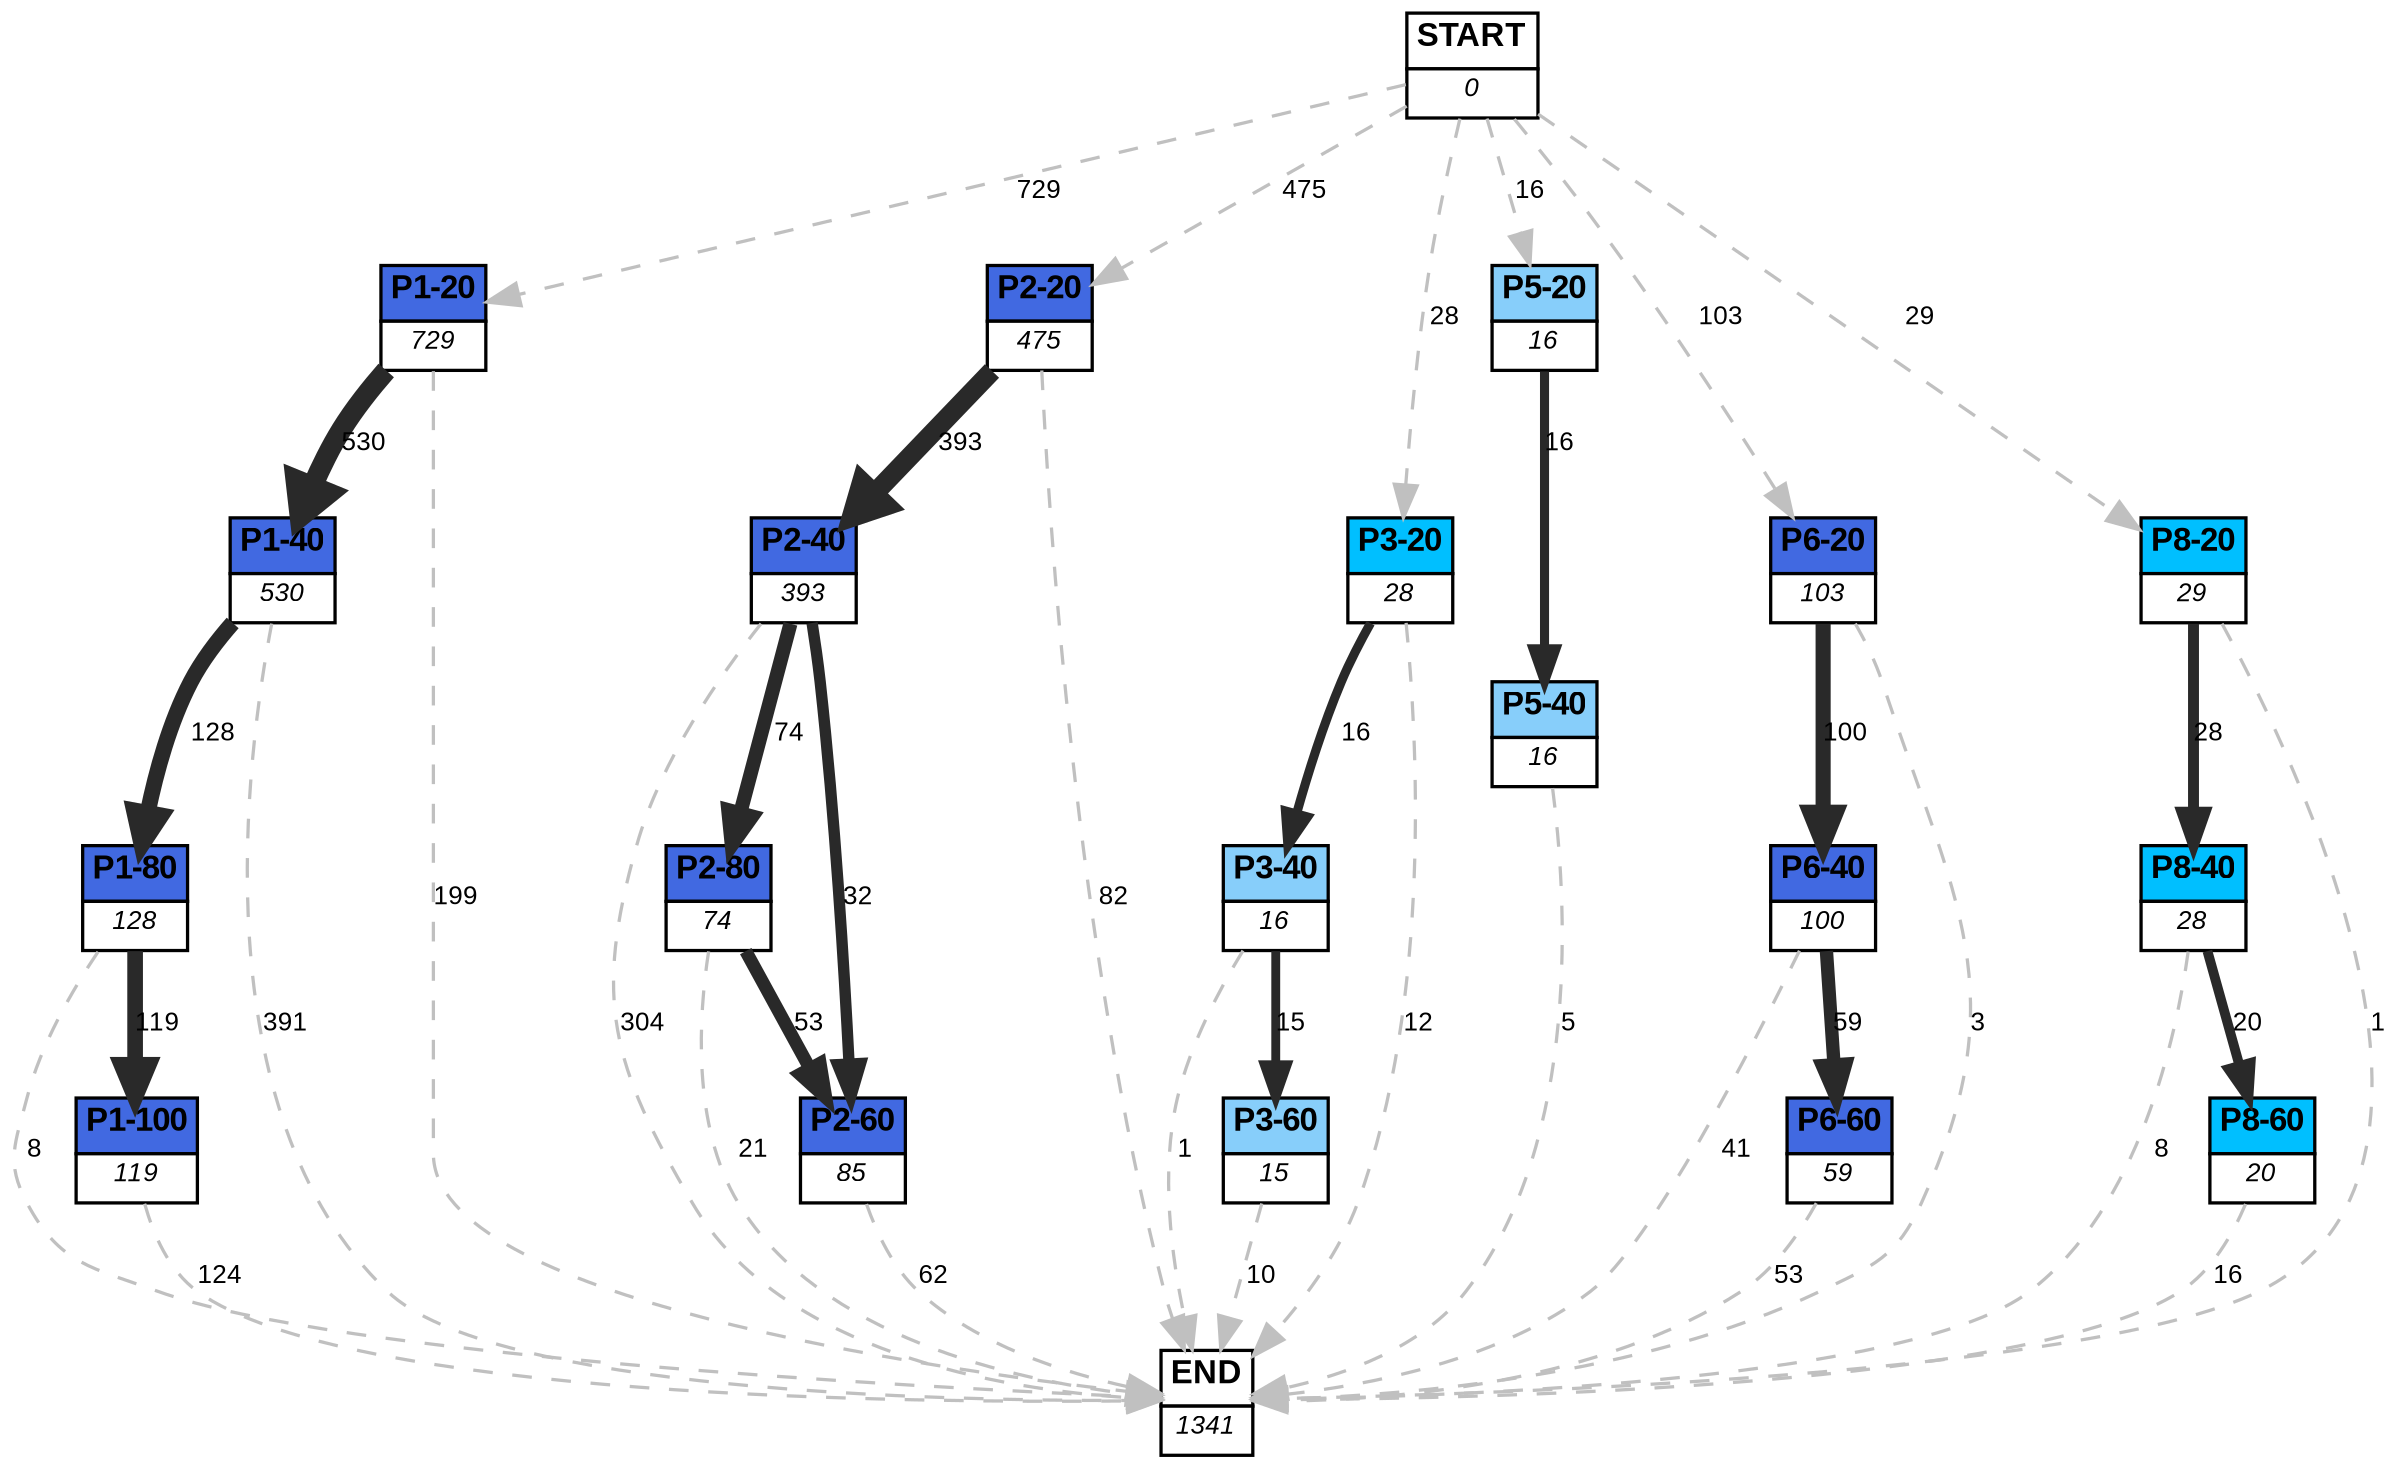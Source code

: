 digraph graphname {
	dpi = 150
	size="16,11!";
	margin = 0;
"P1-20" [shape=plain, label=<<table border="0" cellborder="1" cellspacing="0"><tr><td bgcolor="royalblue"><FONT face="Arial" POINT-SIZE="10"><b>P1-20</b></FONT></td></tr><tr><td bgcolor="white"><FONT face="Arial" POINT-SIZE="8"><i>729</i></FONT></td></tr></table>>]
"P1-40" [shape=plain, label=<<table border="0" cellborder="1" cellspacing="0"><tr><td bgcolor="royalblue"><FONT face="Arial" POINT-SIZE="10"><b>P1-40</b></FONT></td></tr><tr><td bgcolor="white"><FONT face="Arial" POINT-SIZE="8"><i>530</i></FONT></td></tr></table>>]
"P1-80" [shape=plain, label=<<table border="0" cellborder="1" cellspacing="0"><tr><td bgcolor="royalblue"><FONT face="Arial" POINT-SIZE="10"><b>P1-80</b></FONT></td></tr><tr><td bgcolor="white"><FONT face="Arial" POINT-SIZE="8"><i>128</i></FONT></td></tr></table>>]
"P1-100" [shape=plain, label=<<table border="0" cellborder="1" cellspacing="0"><tr><td bgcolor="royalblue"><FONT face="Arial" POINT-SIZE="10"><b>P1-100</b></FONT></td></tr><tr><td bgcolor="white"><FONT face="Arial" POINT-SIZE="8"><i>119</i></FONT></td></tr></table>>]
"P2-20" [shape=plain, label=<<table border="0" cellborder="1" cellspacing="0"><tr><td bgcolor="royalblue"><FONT face="Arial" POINT-SIZE="10"><b>P2-20</b></FONT></td></tr><tr><td bgcolor="white"><FONT face="Arial" POINT-SIZE="8"><i>475</i></FONT></td></tr></table>>]
"P2-40" [shape=plain, label=<<table border="0" cellborder="1" cellspacing="0"><tr><td bgcolor="royalblue"><FONT face="Arial" POINT-SIZE="10"><b>P2-40</b></FONT></td></tr><tr><td bgcolor="white"><FONT face="Arial" POINT-SIZE="8"><i>393</i></FONT></td></tr></table>>]
"P2-80" [shape=plain, label=<<table border="0" cellborder="1" cellspacing="0"><tr><td bgcolor="royalblue"><FONT face="Arial" POINT-SIZE="10"><b>P2-80</b></FONT></td></tr><tr><td bgcolor="white"><FONT face="Arial" POINT-SIZE="8"><i>74</i></FONT></td></tr></table>>]
"P2-60" [shape=plain, label=<<table border="0" cellborder="1" cellspacing="0"><tr><td bgcolor="royalblue"><FONT face="Arial" POINT-SIZE="10"><b>P2-60</b></FONT></td></tr><tr><td bgcolor="white"><FONT face="Arial" POINT-SIZE="8"><i>85</i></FONT></td></tr></table>>]
"P3-20" [shape=plain, label=<<table border="0" cellborder="1" cellspacing="0"><tr><td bgcolor="deepskyblue"><FONT face="Arial" POINT-SIZE="10"><b>P3-20</b></FONT></td></tr><tr><td bgcolor="white"><FONT face="Arial" POINT-SIZE="8"><i>28</i></FONT></td></tr></table>>]
"P3-40" [shape=plain, label=<<table border="0" cellborder="1" cellspacing="0"><tr><td bgcolor="lightskyblue"><FONT face="Arial" POINT-SIZE="10"><b>P3-40</b></FONT></td></tr><tr><td bgcolor="white"><FONT face="Arial" POINT-SIZE="8"><i>16</i></FONT></td></tr></table>>]
"P3-60" [shape=plain, label=<<table border="0" cellborder="1" cellspacing="0"><tr><td bgcolor="lightskyblue"><FONT face="Arial" POINT-SIZE="10"><b>P3-60</b></FONT></td></tr><tr><td bgcolor="white"><FONT face="Arial" POINT-SIZE="8"><i>15</i></FONT></td></tr></table>>]
"P5-20" [shape=plain, label=<<table border="0" cellborder="1" cellspacing="0"><tr><td bgcolor="lightskyblue"><FONT face="Arial" POINT-SIZE="10"><b>P5-20</b></FONT></td></tr><tr><td bgcolor="white"><FONT face="Arial" POINT-SIZE="8"><i>16</i></FONT></td></tr></table>>]
"P5-40" [shape=plain, label=<<table border="0" cellborder="1" cellspacing="0"><tr><td bgcolor="lightskyblue"><FONT face="Arial" POINT-SIZE="10"><b>P5-40</b></FONT></td></tr><tr><td bgcolor="white"><FONT face="Arial" POINT-SIZE="8"><i>16</i></FONT></td></tr></table>>]
"P6-20" [shape=plain, label=<<table border="0" cellborder="1" cellspacing="0"><tr><td bgcolor="royalblue"><FONT face="Arial" POINT-SIZE="10"><b>P6-20</b></FONT></td></tr><tr><td bgcolor="white"><FONT face="Arial" POINT-SIZE="8"><i>103</i></FONT></td></tr></table>>]
"P6-40" [shape=plain, label=<<table border="0" cellborder="1" cellspacing="0"><tr><td bgcolor="royalblue"><FONT face="Arial" POINT-SIZE="10"><b>P6-40</b></FONT></td></tr><tr><td bgcolor="white"><FONT face="Arial" POINT-SIZE="8"><i>100</i></FONT></td></tr></table>>]
"P6-60" [shape=plain, label=<<table border="0" cellborder="1" cellspacing="0"><tr><td bgcolor="royalblue"><FONT face="Arial" POINT-SIZE="10"><b>P6-60</b></FONT></td></tr><tr><td bgcolor="white"><FONT face="Arial" POINT-SIZE="8"><i>59</i></FONT></td></tr></table>>]
"P8-20" [shape=plain, label=<<table border="0" cellborder="1" cellspacing="0"><tr><td bgcolor="deepskyblue"><FONT face="Arial" POINT-SIZE="10"><b>P8-20</b></FONT></td></tr><tr><td bgcolor="white"><FONT face="Arial" POINT-SIZE="8"><i>29</i></FONT></td></tr></table>>]
"P8-40" [shape=plain, label=<<table border="0" cellborder="1" cellspacing="0"><tr><td bgcolor="deepskyblue"><FONT face="Arial" POINT-SIZE="10"><b>P8-40</b></FONT></td></tr><tr><td bgcolor="white"><FONT face="Arial" POINT-SIZE="8"><i>28</i></FONT></td></tr></table>>]
"P8-60" [shape=plain, label=<<table border="0" cellborder="1" cellspacing="0"><tr><td bgcolor="deepskyblue"><FONT face="Arial" POINT-SIZE="10"><b>P8-60</b></FONT></td></tr><tr><td bgcolor="white"><FONT face="Arial" POINT-SIZE="8"><i>20</i></FONT></td></tr></table>>]
"START" [shape=plain, label=<<table border="0" cellborder="1" cellspacing="0"><tr><td bgcolor="white"><FONT face="Arial" POINT-SIZE="10"><b>START</b></FONT></td></tr><tr><td bgcolor="white"><FONT face="Arial" POINT-SIZE="8"><i>0</i></FONT></td></tr></table>>]
"END" [shape=plain, label=<<table border="0" cellborder="1" cellspacing="0"><tr><td bgcolor="white"><FONT face="Arial" POINT-SIZE="10"><b>END</b></FONT></td></tr><tr><td bgcolor="white"><FONT face="Arial" POINT-SIZE="8"><i>1341</i></FONT></td></tr></table>>]
"P1-20" -> "P1-40" [ color=grey16 penwidth = "6.272877006546167"label ="530" labelfloat=false fontname="Arial" fontsize=8]
"P1-20" -> "END" [ style = dashed color=grey label ="199" labelfloat=false fontname="Arial" fontsize=8]
"P1-40" -> "P1-80" [ color=grey16 penwidth = "4.852030263919617"label ="128" labelfloat=false fontname="Arial" fontsize=8]
"P1-40" -> "END" [ style = dashed color=grey label ="391" labelfloat=false fontname="Arial" fontsize=8]
"P1-80" -> "P1-100" [ color=grey16 penwidth = "4.77912349311153"label ="119" labelfloat=false fontname="Arial" fontsize=8]
"P1-80" -> "END" [ style = dashed color=grey label ="8" labelfloat=false fontname="Arial" fontsize=8]
"P1-100" -> "END" [ style = dashed color=grey label ="124" labelfloat=false fontname="Arial" fontsize=8]
"P2-20" -> "P2-40" [ color=grey16 penwidth = "5.973809611869261"label ="393" labelfloat=false fontname="Arial" fontsize=8]
"P2-20" -> "END" [ style = dashed color=grey label ="82" labelfloat=false fontname="Arial" fontsize=8]
"P2-40" -> "P2-80" [ color=grey16 penwidth = "4.30406509320417"label ="74" labelfloat=false fontname="Arial" fontsize=8]
"P2-40" -> "P2-60" [ color=grey16 penwidth = "3.4657359027997265"label ="32" labelfloat=false fontname="Arial" fontsize=8]
"P2-40" -> "END" [ style = dashed color=grey label ="304" labelfloat=false fontname="Arial" fontsize=8]
"P2-80" -> "P2-60" [ color=grey16 penwidth = "3.970291913552122"label ="53" labelfloat=false fontname="Arial" fontsize=8]
"P2-80" -> "END" [ style = dashed color=grey label ="21" labelfloat=false fontname="Arial" fontsize=8]
"P2-60" -> "END" [ style = dashed color=grey label ="62" labelfloat=false fontname="Arial" fontsize=8]
"P3-20" -> "P3-40" [ color=grey16 penwidth = "2.772588722239781"label ="16" labelfloat=false fontname="Arial" fontsize=8]
"P3-20" -> "END" [ style = dashed color=grey label ="12" labelfloat=false fontname="Arial" fontsize=8]
"P3-40" -> "P3-60" [ color=grey16 penwidth = "2.70805020110221"label ="15" labelfloat=false fontname="Arial" fontsize=8]
"P3-40" -> "END" [ style = dashed color=grey label ="1" labelfloat=false fontname="Arial" fontsize=8]
"P3-60" -> "END" [ style = dashed color=grey label ="10" labelfloat=false fontname="Arial" fontsize=8]
"P5-20" -> "P5-40" [ color=grey16 penwidth = "2.772588722239781"label ="16" labelfloat=false fontname="Arial" fontsize=8]
"P5-40" -> "END" [ style = dashed color=grey label ="5" labelfloat=false fontname="Arial" fontsize=8]
"P6-20" -> "P6-40" [ color=grey16 penwidth = "4.605170185988092"label ="100" labelfloat=false fontname="Arial" fontsize=8]
"P6-20" -> "END" [ style = dashed color=grey label ="3" labelfloat=false fontname="Arial" fontsize=8]
"P6-40" -> "P6-60" [ color=grey16 penwidth = "4.07753744390572"label ="59" labelfloat=false fontname="Arial" fontsize=8]
"P6-40" -> "END" [ style = dashed color=grey label ="41" labelfloat=false fontname="Arial" fontsize=8]
"P6-60" -> "END" [ style = dashed color=grey label ="53" labelfloat=false fontname="Arial" fontsize=8]
"P8-20" -> "P8-40" [ color=grey16 penwidth = "3.332204510175204"label ="28" labelfloat=false fontname="Arial" fontsize=8]
"P8-20" -> "END" [ style = dashed color=grey label ="1" labelfloat=false fontname="Arial" fontsize=8]
"P8-40" -> "P8-60" [ color=grey16 penwidth = "2.995732273553991"label ="20" labelfloat=false fontname="Arial" fontsize=8]
"P8-40" -> "END" [ style = dashed color=grey label ="8" labelfloat=false fontname="Arial" fontsize=8]
"P8-60" -> "END" [ style = dashed color=grey label ="16" labelfloat=false fontname="Arial" fontsize=8]
"START" -> "P1-20" [ style = dashed color=grey label ="729" labelfloat=false fontname="Arial" fontsize=8]
"START" -> "P2-20" [ style = dashed color=grey label ="475" labelfloat=false fontname="Arial" fontsize=8]
"START" -> "P3-20" [ style = dashed color=grey label ="28" labelfloat=false fontname="Arial" fontsize=8]
"START" -> "P5-20" [ style = dashed color=grey label ="16" labelfloat=false fontname="Arial" fontsize=8]
"START" -> "P6-20" [ style = dashed color=grey label ="103" labelfloat=false fontname="Arial" fontsize=8]
"START" -> "P8-20" [ style = dashed color=grey label ="29" labelfloat=false fontname="Arial" fontsize=8]
}